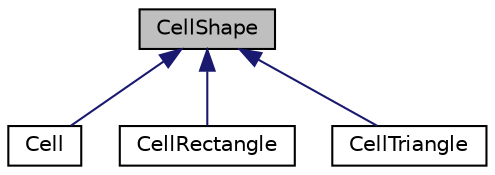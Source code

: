 digraph "CellShape"
{
  edge [fontname="Helvetica",fontsize="10",labelfontname="Helvetica",labelfontsize="10"];
  node [fontname="Helvetica",fontsize="10",shape=record];
  Node0 [label="CellShape",height=0.2,width=0.4,color="black", fillcolor="grey75", style="filled", fontcolor="black"];
  Node0 -> Node1 [dir="back",color="midnightblue",fontsize="10",style="solid",fontname="Helvetica"];
  Node1 [label="Cell",height=0.2,width=0.4,color="black", fillcolor="white", style="filled",URL="$class_cell.html"];
  Node0 -> Node2 [dir="back",color="midnightblue",fontsize="10",style="solid",fontname="Helvetica"];
  Node2 [label="CellRectangle",height=0.2,width=0.4,color="black", fillcolor="white", style="filled",URL="$class_cell_rectangle.html"];
  Node0 -> Node3 [dir="back",color="midnightblue",fontsize="10",style="solid",fontname="Helvetica"];
  Node3 [label="CellTriangle",height=0.2,width=0.4,color="black", fillcolor="white", style="filled",URL="$class_cell_triangle.html"];
}
